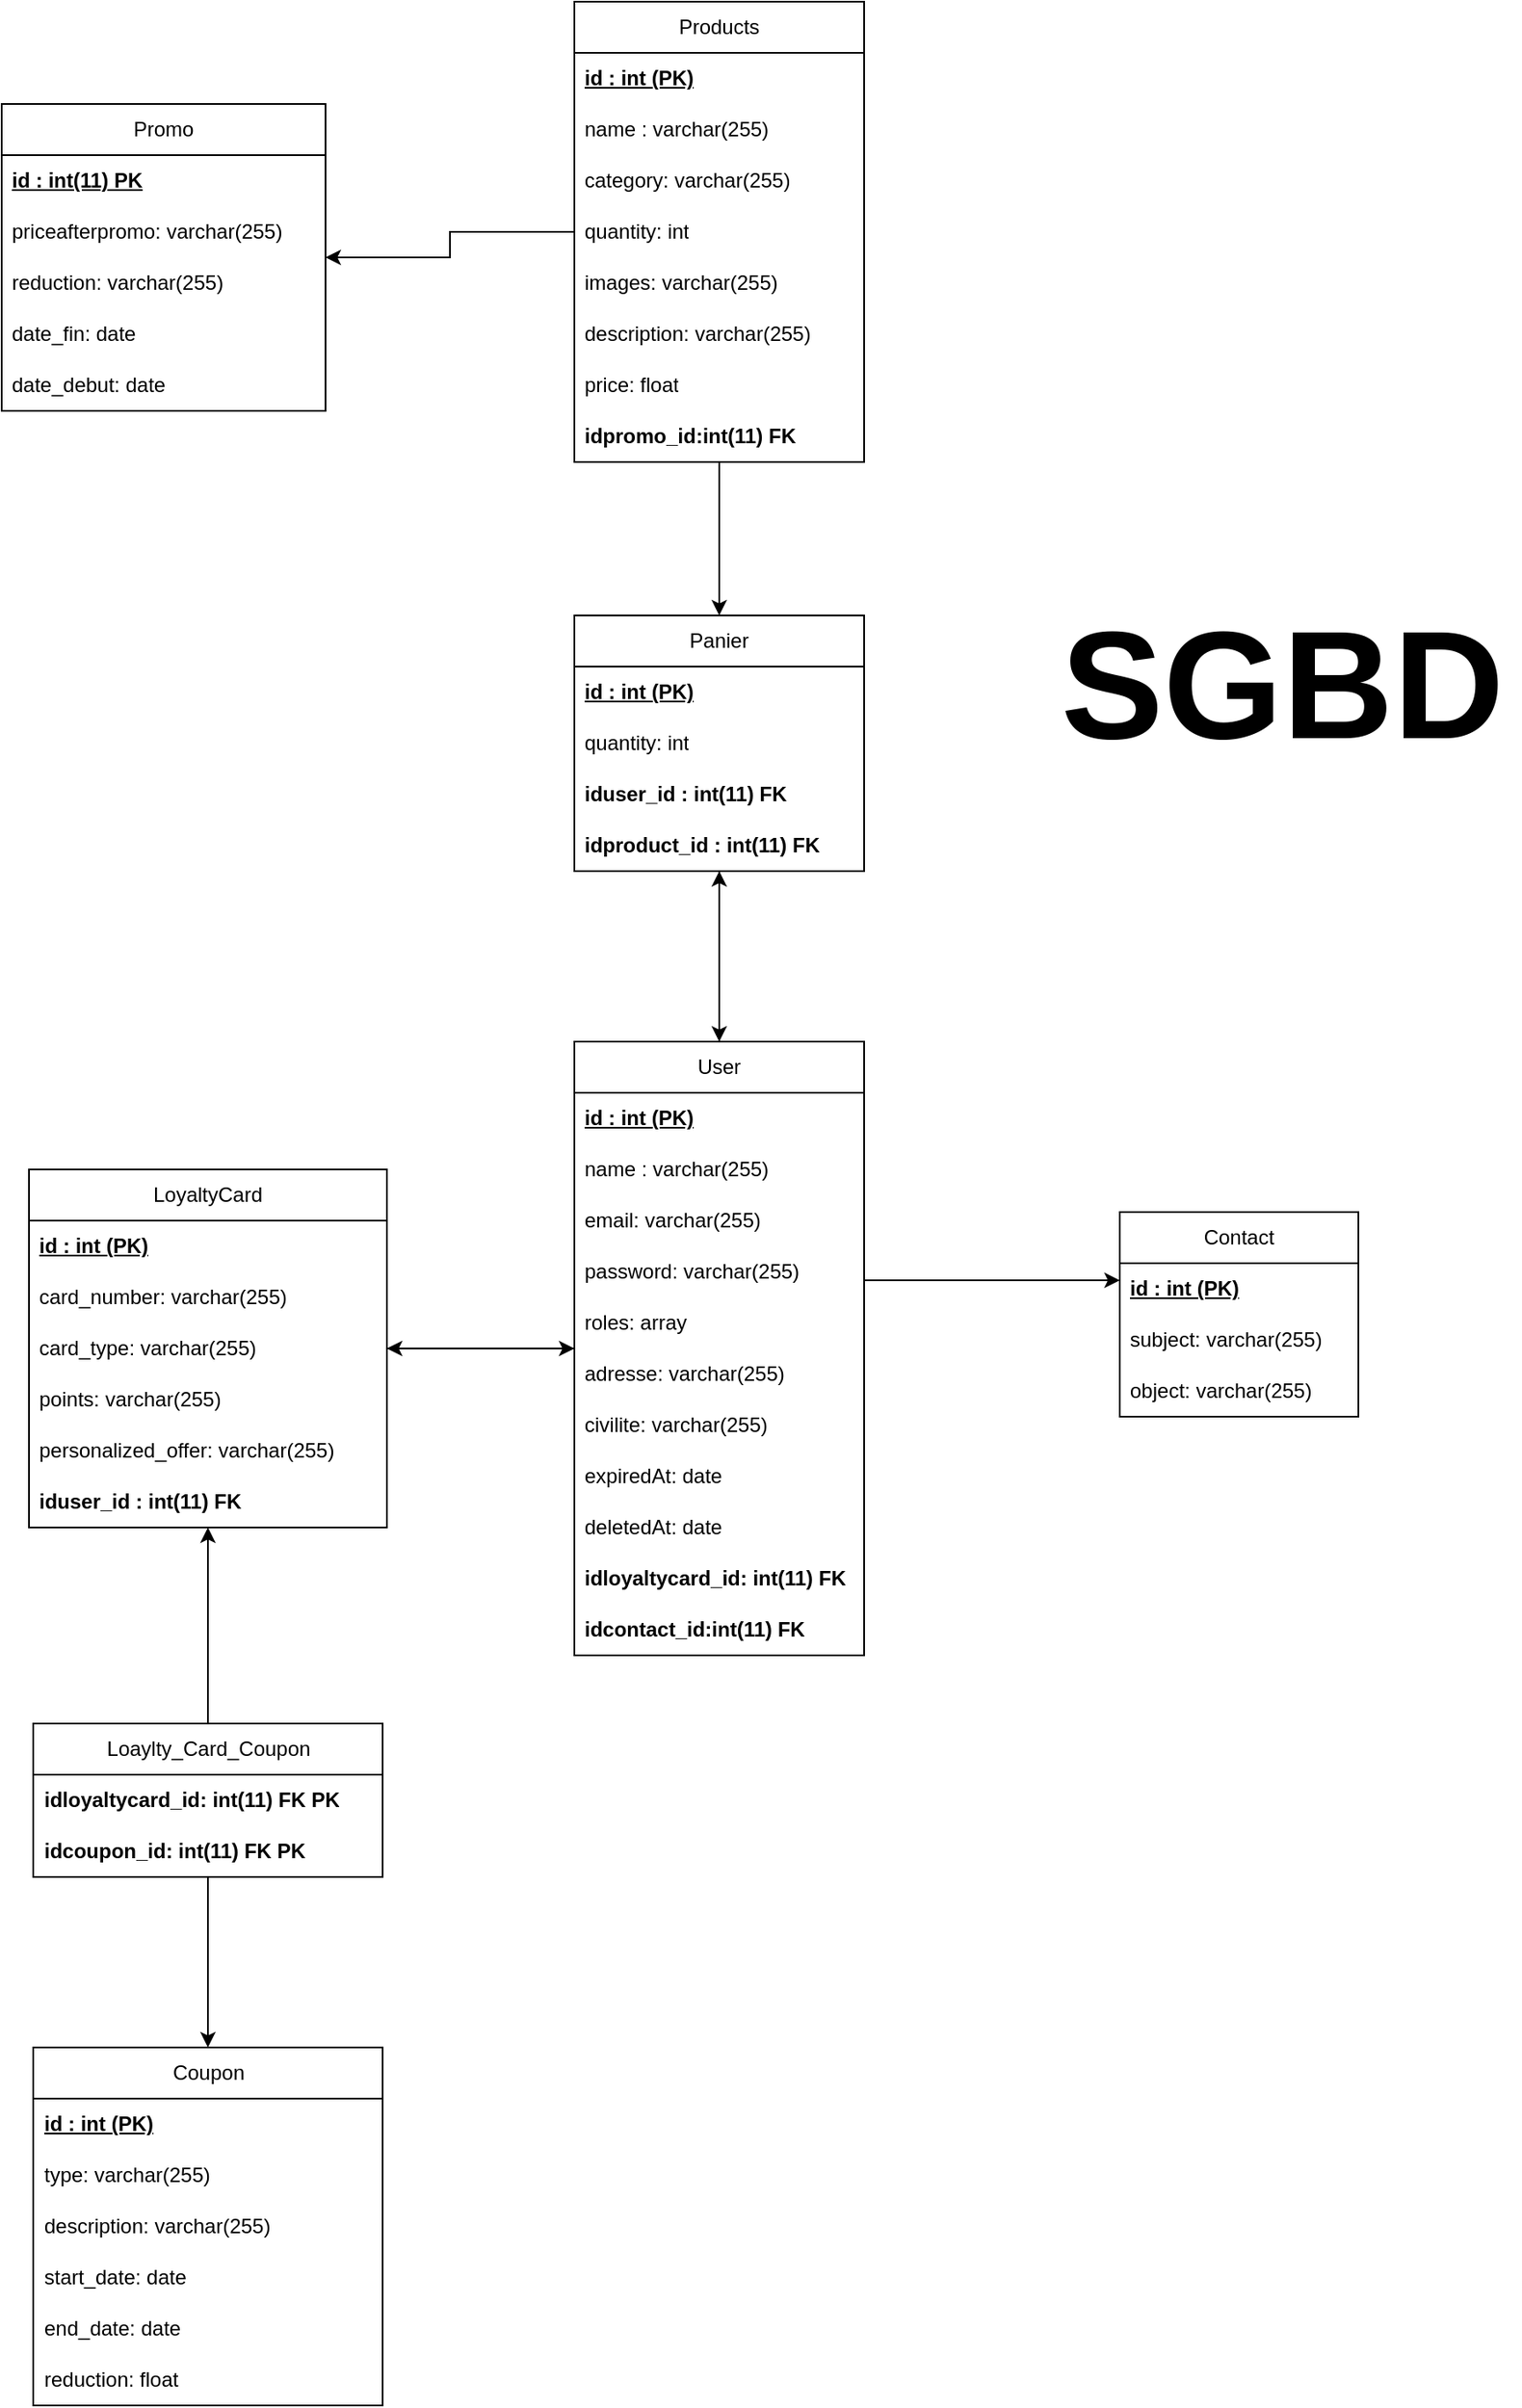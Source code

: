 <mxfile version="24.2.5" type="device">
  <diagram name="Page-1" id="Z8orhRkLqQDL-UpB7b5L">
    <mxGraphModel dx="466" dy="1882" grid="1" gridSize="10" guides="1" tooltips="1" connect="1" arrows="1" fold="1" page="1" pageScale="1" pageWidth="827" pageHeight="1169" math="0" shadow="0">
      <root>
        <mxCell id="0" />
        <mxCell id="1" parent="0" />
        <mxCell id="rzybz_MpaNNf8O2ourKi-1895" value="Contact" style="swimlane;fontStyle=0;childLayout=stackLayout;horizontal=1;startSize=30;horizontalStack=0;resizeParent=1;resizeParentMax=0;resizeLast=0;collapsible=1;marginBottom=0;whiteSpace=wrap;html=1;" parent="1" vertex="1">
          <mxGeometry x="880" y="640" width="140" height="120" as="geometry" />
        </mxCell>
        <mxCell id="rzybz_MpaNNf8O2ourKi-1896" value="&lt;b&gt;&lt;u&gt;id : int (PK)&lt;/u&gt;&lt;/b&gt;" style="text;strokeColor=none;fillColor=none;align=left;verticalAlign=middle;spacingLeft=4;spacingRight=4;overflow=hidden;points=[[0,0.5],[1,0.5]];portConstraint=eastwest;rotatable=0;whiteSpace=wrap;html=1;" parent="rzybz_MpaNNf8O2ourKi-1895" vertex="1">
          <mxGeometry y="30" width="140" height="30" as="geometry" />
        </mxCell>
        <mxCell id="rzybz_MpaNNf8O2ourKi-1899" value="subject: varchar(255)" style="text;strokeColor=none;fillColor=none;align=left;verticalAlign=middle;spacingLeft=4;spacingRight=4;overflow=hidden;points=[[0,0.5],[1,0.5]];portConstraint=eastwest;rotatable=0;whiteSpace=wrap;html=1;" parent="rzybz_MpaNNf8O2ourKi-1895" vertex="1">
          <mxGeometry y="60" width="140" height="30" as="geometry" />
        </mxCell>
        <mxCell id="rzybz_MpaNNf8O2ourKi-1900" value="object: varchar(255)" style="text;strokeColor=none;fillColor=none;align=left;verticalAlign=middle;spacingLeft=4;spacingRight=4;overflow=hidden;points=[[0,0.5],[1,0.5]];portConstraint=eastwest;rotatable=0;whiteSpace=wrap;html=1;" parent="rzybz_MpaNNf8O2ourKi-1895" vertex="1">
          <mxGeometry y="90" width="140" height="30" as="geometry" />
        </mxCell>
        <mxCell id="rzybz_MpaNNf8O2ourKi-1901" value="Coupon" style="swimlane;fontStyle=0;childLayout=stackLayout;horizontal=1;startSize=30;horizontalStack=0;resizeParent=1;resizeParentMax=0;resizeLast=0;collapsible=1;marginBottom=0;whiteSpace=wrap;html=1;" parent="1" vertex="1">
          <mxGeometry x="242.5" y="1130" width="205" height="210" as="geometry" />
        </mxCell>
        <mxCell id="rzybz_MpaNNf8O2ourKi-1902" value="&lt;b&gt;&lt;u&gt;id : int (PK)&lt;/u&gt;&lt;/b&gt;" style="text;strokeColor=none;fillColor=none;align=left;verticalAlign=middle;spacingLeft=4;spacingRight=4;overflow=hidden;points=[[0,0.5],[1,0.5]];portConstraint=eastwest;rotatable=0;whiteSpace=wrap;html=1;" parent="rzybz_MpaNNf8O2ourKi-1901" vertex="1">
          <mxGeometry y="30" width="205" height="30" as="geometry" />
        </mxCell>
        <mxCell id="rzybz_MpaNNf8O2ourKi-1903" value="type: varchar(255)" style="text;strokeColor=none;fillColor=none;align=left;verticalAlign=middle;spacingLeft=4;spacingRight=4;overflow=hidden;points=[[0,0.5],[1,0.5]];portConstraint=eastwest;rotatable=0;whiteSpace=wrap;html=1;" parent="rzybz_MpaNNf8O2ourKi-1901" vertex="1">
          <mxGeometry y="60" width="205" height="30" as="geometry" />
        </mxCell>
        <mxCell id="rzybz_MpaNNf8O2ourKi-1904" value="description: varchar(255)" style="text;strokeColor=none;fillColor=none;align=left;verticalAlign=middle;spacingLeft=4;spacingRight=4;overflow=hidden;points=[[0,0.5],[1,0.5]];portConstraint=eastwest;rotatable=0;whiteSpace=wrap;html=1;" parent="rzybz_MpaNNf8O2ourKi-1901" vertex="1">
          <mxGeometry y="90" width="205" height="30" as="geometry" />
        </mxCell>
        <mxCell id="rzybz_MpaNNf8O2ourKi-1905" value="start_date: date" style="text;strokeColor=none;fillColor=none;align=left;verticalAlign=middle;spacingLeft=4;spacingRight=4;overflow=hidden;points=[[0,0.5],[1,0.5]];portConstraint=eastwest;rotatable=0;whiteSpace=wrap;html=1;" parent="rzybz_MpaNNf8O2ourKi-1901" vertex="1">
          <mxGeometry y="120" width="205" height="30" as="geometry" />
        </mxCell>
        <mxCell id="rzybz_MpaNNf8O2ourKi-1906" value="end_date: date" style="text;strokeColor=none;fillColor=none;align=left;verticalAlign=middle;spacingLeft=4;spacingRight=4;overflow=hidden;points=[[0,0.5],[1,0.5]];portConstraint=eastwest;rotatable=0;whiteSpace=wrap;html=1;" parent="rzybz_MpaNNf8O2ourKi-1901" vertex="1">
          <mxGeometry y="150" width="205" height="30" as="geometry" />
        </mxCell>
        <mxCell id="rzybz_MpaNNf8O2ourKi-1907" value="reduction: float" style="text;strokeColor=none;fillColor=none;align=left;verticalAlign=middle;spacingLeft=4;spacingRight=4;overflow=hidden;points=[[0,0.5],[1,0.5]];portConstraint=eastwest;rotatable=0;whiteSpace=wrap;html=1;" parent="rzybz_MpaNNf8O2ourKi-1901" vertex="1">
          <mxGeometry y="180" width="205" height="30" as="geometry" />
        </mxCell>
        <mxCell id="rzybz_MpaNNf8O2ourKi-2295" style="edgeStyle=orthogonalEdgeStyle;rounded=0;orthogonalLoop=1;jettySize=auto;html=1;" parent="1" source="rzybz_MpaNNf8O2ourKi-1908" target="rzybz_MpaNNf8O2ourKi-1934" edge="1">
          <mxGeometry relative="1" as="geometry" />
        </mxCell>
        <mxCell id="rzybz_MpaNNf8O2ourKi-1908" value="LoyaltyCard" style="swimlane;fontStyle=0;childLayout=stackLayout;horizontal=1;startSize=30;horizontalStack=0;resizeParent=1;resizeParentMax=0;resizeLast=0;collapsible=1;marginBottom=0;whiteSpace=wrap;html=1;" parent="1" vertex="1">
          <mxGeometry x="240" y="615" width="210" height="210" as="geometry" />
        </mxCell>
        <mxCell id="rzybz_MpaNNf8O2ourKi-1909" value="&lt;b&gt;&lt;u&gt;id : int (PK)&lt;/u&gt;&lt;/b&gt;" style="text;strokeColor=none;fillColor=none;align=left;verticalAlign=middle;spacingLeft=4;spacingRight=4;overflow=hidden;points=[[0,0.5],[1,0.5]];portConstraint=eastwest;rotatable=0;whiteSpace=wrap;html=1;" parent="rzybz_MpaNNf8O2ourKi-1908" vertex="1">
          <mxGeometry y="30" width="210" height="30" as="geometry" />
        </mxCell>
        <mxCell id="rzybz_MpaNNf8O2ourKi-1910" value="card_number: varchar(255)" style="text;strokeColor=none;fillColor=none;align=left;verticalAlign=middle;spacingLeft=4;spacingRight=4;overflow=hidden;points=[[0,0.5],[1,0.5]];portConstraint=eastwest;rotatable=0;whiteSpace=wrap;html=1;" parent="rzybz_MpaNNf8O2ourKi-1908" vertex="1">
          <mxGeometry y="60" width="210" height="30" as="geometry" />
        </mxCell>
        <mxCell id="rzybz_MpaNNf8O2ourKi-1911" value="card_type: varchar(255)" style="text;strokeColor=none;fillColor=none;align=left;verticalAlign=middle;spacingLeft=4;spacingRight=4;overflow=hidden;points=[[0,0.5],[1,0.5]];portConstraint=eastwest;rotatable=0;whiteSpace=wrap;html=1;" parent="rzybz_MpaNNf8O2ourKi-1908" vertex="1">
          <mxGeometry y="90" width="210" height="30" as="geometry" />
        </mxCell>
        <mxCell id="rzybz_MpaNNf8O2ourKi-1912" value="points: varchar(255)" style="text;strokeColor=none;fillColor=none;align=left;verticalAlign=middle;spacingLeft=4;spacingRight=4;overflow=hidden;points=[[0,0.5],[1,0.5]];portConstraint=eastwest;rotatable=0;whiteSpace=wrap;html=1;" parent="rzybz_MpaNNf8O2ourKi-1908" vertex="1">
          <mxGeometry y="120" width="210" height="30" as="geometry" />
        </mxCell>
        <mxCell id="rzybz_MpaNNf8O2ourKi-1913" value="personalized_offer: varchar(255)" style="text;strokeColor=none;fillColor=none;align=left;verticalAlign=middle;spacingLeft=4;spacingRight=4;overflow=hidden;points=[[0,0.5],[1,0.5]];portConstraint=eastwest;rotatable=0;whiteSpace=wrap;html=1;" parent="rzybz_MpaNNf8O2ourKi-1908" vertex="1">
          <mxGeometry y="150" width="210" height="30" as="geometry" />
        </mxCell>
        <mxCell id="LlaVuW2bi_moPzAibdY_-6" value="iduser_id : int(11) FK" style="text;strokeColor=none;fillColor=none;align=left;verticalAlign=middle;spacingLeft=4;spacingRight=4;overflow=hidden;points=[[0,0.5],[1,0.5]];portConstraint=eastwest;rotatable=0;whiteSpace=wrap;html=1;fontStyle=1" parent="rzybz_MpaNNf8O2ourKi-1908" vertex="1">
          <mxGeometry y="180" width="210" height="30" as="geometry" />
        </mxCell>
        <mxCell id="rzybz_MpaNNf8O2ourKi-2300" style="edgeStyle=orthogonalEdgeStyle;rounded=0;orthogonalLoop=1;jettySize=auto;html=1;" parent="1" source="rzybz_MpaNNf8O2ourKi-1914" target="rzybz_MpaNNf8O2ourKi-1942" edge="1">
          <mxGeometry relative="1" as="geometry" />
        </mxCell>
        <mxCell id="LlaVuW2bi_moPzAibdY_-3" style="edgeStyle=orthogonalEdgeStyle;rounded=0;orthogonalLoop=1;jettySize=auto;html=1;" parent="1" source="rzybz_MpaNNf8O2ourKi-1914" target="rzybz_MpaNNf8O2ourKi-1922" edge="1">
          <mxGeometry relative="1" as="geometry" />
        </mxCell>
        <mxCell id="rzybz_MpaNNf8O2ourKi-1914" value="Products" style="swimlane;fontStyle=0;childLayout=stackLayout;horizontal=1;startSize=30;horizontalStack=0;resizeParent=1;resizeParentMax=0;resizeLast=0;collapsible=1;marginBottom=0;whiteSpace=wrap;html=1;" parent="1" vertex="1">
          <mxGeometry x="560" y="-70" width="170" height="270" as="geometry" />
        </mxCell>
        <mxCell id="rzybz_MpaNNf8O2ourKi-1915" value="&lt;b&gt;&lt;u&gt;id : int (PK)&lt;/u&gt;&lt;/b&gt;" style="text;strokeColor=none;fillColor=none;align=left;verticalAlign=middle;spacingLeft=4;spacingRight=4;overflow=hidden;points=[[0,0.5],[1,0.5]];portConstraint=eastwest;rotatable=0;whiteSpace=wrap;html=1;" parent="rzybz_MpaNNf8O2ourKi-1914" vertex="1">
          <mxGeometry y="30" width="170" height="30" as="geometry" />
        </mxCell>
        <mxCell id="rzybz_MpaNNf8O2ourKi-1916" value="name : varchar(255)" style="text;strokeColor=none;fillColor=none;align=left;verticalAlign=middle;spacingLeft=4;spacingRight=4;overflow=hidden;points=[[0,0.5],[1,0.5]];portConstraint=eastwest;rotatable=0;whiteSpace=wrap;html=1;" parent="rzybz_MpaNNf8O2ourKi-1914" vertex="1">
          <mxGeometry y="60" width="170" height="30" as="geometry" />
        </mxCell>
        <mxCell id="rzybz_MpaNNf8O2ourKi-1917" value="category: varchar(255)" style="text;strokeColor=none;fillColor=none;align=left;verticalAlign=middle;spacingLeft=4;spacingRight=4;overflow=hidden;points=[[0,0.5],[1,0.5]];portConstraint=eastwest;rotatable=0;whiteSpace=wrap;html=1;" parent="rzybz_MpaNNf8O2ourKi-1914" vertex="1">
          <mxGeometry y="90" width="170" height="30" as="geometry" />
        </mxCell>
        <mxCell id="rzybz_MpaNNf8O2ourKi-1918" value="quantity: int" style="text;strokeColor=none;fillColor=none;align=left;verticalAlign=middle;spacingLeft=4;spacingRight=4;overflow=hidden;points=[[0,0.5],[1,0.5]];portConstraint=eastwest;rotatable=0;whiteSpace=wrap;html=1;" parent="rzybz_MpaNNf8O2ourKi-1914" vertex="1">
          <mxGeometry y="120" width="170" height="30" as="geometry" />
        </mxCell>
        <mxCell id="rzybz_MpaNNf8O2ourKi-1919" value="images: varchar(255)" style="text;strokeColor=none;fillColor=none;align=left;verticalAlign=middle;spacingLeft=4;spacingRight=4;overflow=hidden;points=[[0,0.5],[1,0.5]];portConstraint=eastwest;rotatable=0;whiteSpace=wrap;html=1;" parent="rzybz_MpaNNf8O2ourKi-1914" vertex="1">
          <mxGeometry y="150" width="170" height="30" as="geometry" />
        </mxCell>
        <mxCell id="rzybz_MpaNNf8O2ourKi-1920" value="description: varchar(255)" style="text;strokeColor=none;fillColor=none;align=left;verticalAlign=middle;spacingLeft=4;spacingRight=4;overflow=hidden;points=[[0,0.5],[1,0.5]];portConstraint=eastwest;rotatable=0;whiteSpace=wrap;html=1;" parent="rzybz_MpaNNf8O2ourKi-1914" vertex="1">
          <mxGeometry y="180" width="170" height="30" as="geometry" />
        </mxCell>
        <mxCell id="rzybz_MpaNNf8O2ourKi-1921" value="price: float" style="text;strokeColor=none;fillColor=none;align=left;verticalAlign=middle;spacingLeft=4;spacingRight=4;overflow=hidden;points=[[0,0.5],[1,0.5]];portConstraint=eastwest;rotatable=0;whiteSpace=wrap;html=1;" parent="rzybz_MpaNNf8O2ourKi-1914" vertex="1">
          <mxGeometry y="210" width="170" height="30" as="geometry" />
        </mxCell>
        <mxCell id="we6X5oKT_n3CRV572fCR-1" value="&lt;b&gt;idpromo_id:int(11) FK&lt;/b&gt;" style="text;strokeColor=none;fillColor=none;align=left;verticalAlign=middle;spacingLeft=4;spacingRight=4;overflow=hidden;points=[[0,0.5],[1,0.5]];portConstraint=eastwest;rotatable=0;whiteSpace=wrap;html=1;" parent="rzybz_MpaNNf8O2ourKi-1914" vertex="1">
          <mxGeometry y="240" width="170" height="30" as="geometry" />
        </mxCell>
        <mxCell id="rzybz_MpaNNf8O2ourKi-1922" value="Promo" style="swimlane;fontStyle=0;childLayout=stackLayout;horizontal=1;startSize=30;horizontalStack=0;resizeParent=1;resizeParentMax=0;resizeLast=0;collapsible=1;marginBottom=0;whiteSpace=wrap;html=1;" parent="1" vertex="1">
          <mxGeometry x="224" y="-10" width="190" height="180" as="geometry" />
        </mxCell>
        <mxCell id="rzybz_MpaNNf8O2ourKi-1923" value="&lt;b&gt;&lt;u&gt;id : int(11) PK&lt;/u&gt;&lt;/b&gt;" style="text;strokeColor=none;fillColor=none;align=left;verticalAlign=middle;spacingLeft=4;spacingRight=4;overflow=hidden;points=[[0,0.5],[1,0.5]];portConstraint=eastwest;rotatable=0;whiteSpace=wrap;html=1;" parent="rzybz_MpaNNf8O2ourKi-1922" vertex="1">
          <mxGeometry y="30" width="190" height="30" as="geometry" />
        </mxCell>
        <mxCell id="rzybz_MpaNNf8O2ourKi-1930" value="priceafterpromo: varchar(255)" style="text;strokeColor=none;fillColor=none;align=left;verticalAlign=middle;spacingLeft=4;spacingRight=4;overflow=hidden;points=[[0,0.5],[1,0.5]];portConstraint=eastwest;rotatable=0;whiteSpace=wrap;html=1;" parent="rzybz_MpaNNf8O2ourKi-1922" vertex="1">
          <mxGeometry y="60" width="190" height="30" as="geometry" />
        </mxCell>
        <mxCell id="rzybz_MpaNNf8O2ourKi-1931" value="reduction: varchar(255)" style="text;strokeColor=none;fillColor=none;align=left;verticalAlign=middle;spacingLeft=4;spacingRight=4;overflow=hidden;points=[[0,0.5],[1,0.5]];portConstraint=eastwest;rotatable=0;whiteSpace=wrap;html=1;" parent="rzybz_MpaNNf8O2ourKi-1922" vertex="1">
          <mxGeometry y="90" width="190" height="30" as="geometry" />
        </mxCell>
        <mxCell id="rzybz_MpaNNf8O2ourKi-1932" value="date_fin: date" style="text;strokeColor=none;fillColor=none;align=left;verticalAlign=middle;spacingLeft=4;spacingRight=4;overflow=hidden;points=[[0,0.5],[1,0.5]];portConstraint=eastwest;rotatable=0;whiteSpace=wrap;html=1;" parent="rzybz_MpaNNf8O2ourKi-1922" vertex="1">
          <mxGeometry y="120" width="190" height="30" as="geometry" />
        </mxCell>
        <mxCell id="rzybz_MpaNNf8O2ourKi-1933" value="date_debut: date" style="text;strokeColor=none;fillColor=none;align=left;verticalAlign=middle;spacingLeft=4;spacingRight=4;overflow=hidden;points=[[0,0.5],[1,0.5]];portConstraint=eastwest;rotatable=0;whiteSpace=wrap;html=1;" parent="rzybz_MpaNNf8O2ourKi-1922" vertex="1">
          <mxGeometry y="150" width="190" height="30" as="geometry" />
        </mxCell>
        <mxCell id="Q6SsEuxRmqB14gAv5U6w-2" style="edgeStyle=orthogonalEdgeStyle;rounded=0;orthogonalLoop=1;jettySize=auto;html=1;" parent="1" source="rzybz_MpaNNf8O2ourKi-1934" target="rzybz_MpaNNf8O2ourKi-1908" edge="1">
          <mxGeometry relative="1" as="geometry" />
        </mxCell>
        <mxCell id="Nywnccilxppm8iC2X-Cc-1" style="edgeStyle=orthogonalEdgeStyle;rounded=0;orthogonalLoop=1;jettySize=auto;html=1;" parent="1" source="rzybz_MpaNNf8O2ourKi-1934" target="rzybz_MpaNNf8O2ourKi-1942" edge="1">
          <mxGeometry relative="1" as="geometry" />
        </mxCell>
        <mxCell id="rzybz_MpaNNf8O2ourKi-1934" value="User" style="swimlane;fontStyle=0;childLayout=stackLayout;horizontal=1;startSize=30;horizontalStack=0;resizeParent=1;resizeParentMax=0;resizeLast=0;collapsible=1;marginBottom=0;whiteSpace=wrap;html=1;" parent="1" vertex="1">
          <mxGeometry x="560" y="540" width="170" height="360" as="geometry" />
        </mxCell>
        <mxCell id="rzybz_MpaNNf8O2ourKi-1935" value="&lt;b&gt;&lt;u&gt;id : int (PK)&lt;/u&gt;&lt;/b&gt;" style="text;strokeColor=none;fillColor=none;align=left;verticalAlign=middle;spacingLeft=4;spacingRight=4;overflow=hidden;points=[[0,0.5],[1,0.5]];portConstraint=eastwest;rotatable=0;whiteSpace=wrap;html=1;" parent="rzybz_MpaNNf8O2ourKi-1934" vertex="1">
          <mxGeometry y="30" width="170" height="30" as="geometry" />
        </mxCell>
        <mxCell id="rzybz_MpaNNf8O2ourKi-1936" value="name : varchar(255)" style="text;strokeColor=none;fillColor=none;align=left;verticalAlign=middle;spacingLeft=4;spacingRight=4;overflow=hidden;points=[[0,0.5],[1,0.5]];portConstraint=eastwest;rotatable=0;whiteSpace=wrap;html=1;" parent="rzybz_MpaNNf8O2ourKi-1934" vertex="1">
          <mxGeometry y="60" width="170" height="30" as="geometry" />
        </mxCell>
        <mxCell id="rzybz_MpaNNf8O2ourKi-1937" value="email: varchar(255)" style="text;strokeColor=none;fillColor=none;align=left;verticalAlign=middle;spacingLeft=4;spacingRight=4;overflow=hidden;points=[[0,0.5],[1,0.5]];portConstraint=eastwest;rotatable=0;whiteSpace=wrap;html=1;" parent="rzybz_MpaNNf8O2ourKi-1934" vertex="1">
          <mxGeometry y="90" width="170" height="30" as="geometry" />
        </mxCell>
        <mxCell id="rzybz_MpaNNf8O2ourKi-1938" value="password: varchar(255)" style="text;strokeColor=none;fillColor=none;align=left;verticalAlign=middle;spacingLeft=4;spacingRight=4;overflow=hidden;points=[[0,0.5],[1,0.5]];portConstraint=eastwest;rotatable=0;whiteSpace=wrap;html=1;" parent="rzybz_MpaNNf8O2ourKi-1934" vertex="1">
          <mxGeometry y="120" width="170" height="30" as="geometry" />
        </mxCell>
        <mxCell id="rzybz_MpaNNf8O2ourKi-1939" value="roles: array" style="text;strokeColor=none;fillColor=none;align=left;verticalAlign=middle;spacingLeft=4;spacingRight=4;overflow=hidden;points=[[0,0.5],[1,0.5]];portConstraint=eastwest;rotatable=0;whiteSpace=wrap;html=1;" parent="rzybz_MpaNNf8O2ourKi-1934" vertex="1">
          <mxGeometry y="150" width="170" height="30" as="geometry" />
        </mxCell>
        <mxCell id="rzybz_MpaNNf8O2ourKi-1940" value="adresse: varchar(255)" style="text;strokeColor=none;fillColor=none;align=left;verticalAlign=middle;spacingLeft=4;spacingRight=4;overflow=hidden;points=[[0,0.5],[1,0.5]];portConstraint=eastwest;rotatable=0;whiteSpace=wrap;html=1;" parent="rzybz_MpaNNf8O2ourKi-1934" vertex="1">
          <mxGeometry y="180" width="170" height="30" as="geometry" />
        </mxCell>
        <mxCell id="rzybz_MpaNNf8O2ourKi-1941" value="civilite: varchar(255)" style="text;strokeColor=none;fillColor=none;align=left;verticalAlign=middle;spacingLeft=4;spacingRight=4;overflow=hidden;points=[[0,0.5],[1,0.5]];portConstraint=eastwest;rotatable=0;whiteSpace=wrap;html=1;" parent="rzybz_MpaNNf8O2ourKi-1934" vertex="1">
          <mxGeometry y="210" width="170" height="30" as="geometry" />
        </mxCell>
        <mxCell id="hJHjxF7R_XraAHqryoXh-3" value="expiredAt: date" style="text;strokeColor=none;fillColor=none;align=left;verticalAlign=middle;spacingLeft=4;spacingRight=4;overflow=hidden;points=[[0,0.5],[1,0.5]];portConstraint=eastwest;rotatable=0;whiteSpace=wrap;html=1;" parent="rzybz_MpaNNf8O2ourKi-1934" vertex="1">
          <mxGeometry y="240" width="170" height="30" as="geometry" />
        </mxCell>
        <mxCell id="hJHjxF7R_XraAHqryoXh-4" value="deletedAt: date" style="text;strokeColor=none;fillColor=none;align=left;verticalAlign=middle;spacingLeft=4;spacingRight=4;overflow=hidden;points=[[0,0.5],[1,0.5]];portConstraint=eastwest;rotatable=0;whiteSpace=wrap;html=1;" parent="rzybz_MpaNNf8O2ourKi-1934" vertex="1">
          <mxGeometry y="270" width="170" height="30" as="geometry" />
        </mxCell>
        <mxCell id="LlaVuW2bi_moPzAibdY_-5" value="idloyaltycard_id: int(11) FK" style="text;strokeColor=none;fillColor=none;align=left;verticalAlign=middle;spacingLeft=4;spacingRight=4;overflow=hidden;points=[[0,0.5],[1,0.5]];portConstraint=eastwest;rotatable=0;whiteSpace=wrap;html=1;fontStyle=1" parent="rzybz_MpaNNf8O2ourKi-1934" vertex="1">
          <mxGeometry y="300" width="170" height="30" as="geometry" />
        </mxCell>
        <mxCell id="we6X5oKT_n3CRV572fCR-3" value="idcontact_id:int(11) FK" style="text;strokeColor=none;fillColor=none;align=left;verticalAlign=middle;spacingLeft=4;spacingRight=4;overflow=hidden;points=[[0,0.5],[1,0.5]];portConstraint=eastwest;rotatable=0;whiteSpace=wrap;html=1;fontStyle=1" parent="rzybz_MpaNNf8O2ourKi-1934" vertex="1">
          <mxGeometry y="330" width="170" height="30" as="geometry" />
        </mxCell>
        <mxCell id="Ct9PGzh81y3LfY5tDTDu-4" style="edgeStyle=orthogonalEdgeStyle;rounded=0;orthogonalLoop=1;jettySize=auto;html=1;" edge="1" parent="1" source="rzybz_MpaNNf8O2ourKi-1942" target="rzybz_MpaNNf8O2ourKi-1934">
          <mxGeometry relative="1" as="geometry" />
        </mxCell>
        <mxCell id="rzybz_MpaNNf8O2ourKi-1942" value="Panier" style="swimlane;fontStyle=0;childLayout=stackLayout;horizontal=1;startSize=30;horizontalStack=0;resizeParent=1;resizeParentMax=0;resizeLast=0;collapsible=1;marginBottom=0;whiteSpace=wrap;html=1;" parent="1" vertex="1">
          <mxGeometry x="560" y="290" width="170" height="150" as="geometry" />
        </mxCell>
        <mxCell id="rzybz_MpaNNf8O2ourKi-1943" value="&lt;b&gt;&lt;u&gt;id : int (PK)&lt;/u&gt;&lt;/b&gt;" style="text;strokeColor=none;fillColor=none;align=left;verticalAlign=middle;spacingLeft=4;spacingRight=4;overflow=hidden;points=[[0,0.5],[1,0.5]];portConstraint=eastwest;rotatable=0;whiteSpace=wrap;html=1;" parent="rzybz_MpaNNf8O2ourKi-1942" vertex="1">
          <mxGeometry y="30" width="170" height="30" as="geometry" />
        </mxCell>
        <mxCell id="rzybz_MpaNNf8O2ourKi-1944" value="quantity: int" style="text;strokeColor=none;fillColor=none;align=left;verticalAlign=middle;spacingLeft=4;spacingRight=4;overflow=hidden;points=[[0,0.5],[1,0.5]];portConstraint=eastwest;rotatable=0;whiteSpace=wrap;html=1;" parent="rzybz_MpaNNf8O2ourKi-1942" vertex="1">
          <mxGeometry y="60" width="170" height="30" as="geometry" />
        </mxCell>
        <mxCell id="Ct9PGzh81y3LfY5tDTDu-1" value="iduser_id : int(11) FK" style="text;strokeColor=none;fillColor=none;align=left;verticalAlign=middle;spacingLeft=4;spacingRight=4;overflow=hidden;points=[[0,0.5],[1,0.5]];portConstraint=eastwest;rotatable=0;whiteSpace=wrap;html=1;fontStyle=1" vertex="1" parent="rzybz_MpaNNf8O2ourKi-1942">
          <mxGeometry y="90" width="170" height="30" as="geometry" />
        </mxCell>
        <mxCell id="Ct9PGzh81y3LfY5tDTDu-2" value="idproduct_id : int(11) FK" style="text;strokeColor=none;fillColor=none;align=left;verticalAlign=middle;spacingLeft=4;spacingRight=4;overflow=hidden;points=[[0,0.5],[1,0.5]];portConstraint=eastwest;rotatable=0;whiteSpace=wrap;html=1;fontStyle=1" vertex="1" parent="rzybz_MpaNNf8O2ourKi-1942">
          <mxGeometry y="120" width="170" height="30" as="geometry" />
        </mxCell>
        <mxCell id="Nywnccilxppm8iC2X-Cc-3" style="edgeStyle=orthogonalEdgeStyle;rounded=0;orthogonalLoop=1;jettySize=auto;html=1;" parent="1" source="rzybz_MpaNNf8O2ourKi-1934" target="rzybz_MpaNNf8O2ourKi-1895" edge="1">
          <mxGeometry relative="1" as="geometry">
            <mxPoint x="790" y="710" as="sourcePoint" />
            <mxPoint x="790" y="680" as="targetPoint" />
            <Array as="points">
              <mxPoint x="800" y="680" />
              <mxPoint x="800" y="680" />
            </Array>
          </mxGeometry>
        </mxCell>
        <mxCell id="Nywnccilxppm8iC2X-Cc-13" style="edgeStyle=orthogonalEdgeStyle;rounded=0;orthogonalLoop=1;jettySize=auto;html=1;" parent="1" source="Nywnccilxppm8iC2X-Cc-4" target="rzybz_MpaNNf8O2ourKi-1901" edge="1">
          <mxGeometry relative="1" as="geometry" />
        </mxCell>
        <mxCell id="Nywnccilxppm8iC2X-Cc-14" style="edgeStyle=orthogonalEdgeStyle;rounded=0;orthogonalLoop=1;jettySize=auto;html=1;" parent="1" source="Nywnccilxppm8iC2X-Cc-4" target="rzybz_MpaNNf8O2ourKi-1908" edge="1">
          <mxGeometry relative="1" as="geometry" />
        </mxCell>
        <mxCell id="Nywnccilxppm8iC2X-Cc-4" value="Loaylty_Card_Coupon" style="swimlane;fontStyle=0;childLayout=stackLayout;horizontal=1;startSize=30;horizontalStack=0;resizeParent=1;resizeParentMax=0;resizeLast=0;collapsible=1;marginBottom=0;whiteSpace=wrap;html=1;" parent="1" vertex="1">
          <mxGeometry x="242.5" y="940" width="205" height="90" as="geometry" />
        </mxCell>
        <mxCell id="Nywnccilxppm8iC2X-Cc-6" value="idloyaltycard_id: int(11) FK PK" style="text;strokeColor=none;fillColor=none;align=left;verticalAlign=middle;spacingLeft=4;spacingRight=4;overflow=hidden;points=[[0,0.5],[1,0.5]];portConstraint=eastwest;rotatable=0;whiteSpace=wrap;html=1;fontStyle=1" parent="Nywnccilxppm8iC2X-Cc-4" vertex="1">
          <mxGeometry y="30" width="205" height="30" as="geometry" />
        </mxCell>
        <mxCell id="Nywnccilxppm8iC2X-Cc-12" value="idcoupon_id: int(11) FK PK" style="text;strokeColor=none;fillColor=none;align=left;verticalAlign=middle;spacingLeft=4;spacingRight=4;overflow=hidden;points=[[0,0.5],[1,0.5]];portConstraint=eastwest;rotatable=0;whiteSpace=wrap;html=1;fontStyle=1" parent="Nywnccilxppm8iC2X-Cc-4" vertex="1">
          <mxGeometry y="60" width="205" height="30" as="geometry" />
        </mxCell>
        <mxCell id="xAPh4gPtwQSlWuW0tmIC-1" value="&lt;b&gt;&lt;font style=&quot;font-size: 90px;&quot;&gt;SGBD&lt;/font&gt;&lt;/b&gt;" style="text;html=1;align=center;verticalAlign=middle;resizable=0;points=[];autosize=1;strokeColor=none;fillColor=none;" parent="1" vertex="1">
          <mxGeometry x="835" y="270" width="280" height="120" as="geometry" />
        </mxCell>
      </root>
    </mxGraphModel>
  </diagram>
</mxfile>
